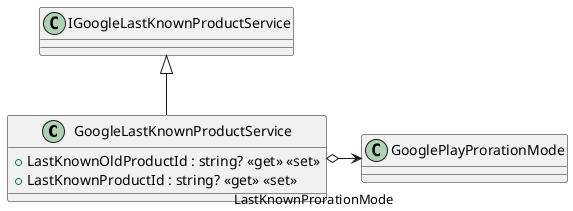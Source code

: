 @startuml
class GoogleLastKnownProductService {
    + LastKnownOldProductId : string? <<get>> <<set>>
    + LastKnownProductId : string? <<get>> <<set>>
}
IGoogleLastKnownProductService <|-- GoogleLastKnownProductService
GoogleLastKnownProductService o-> "LastKnownProrationMode" GooglePlayProrationMode
@enduml
